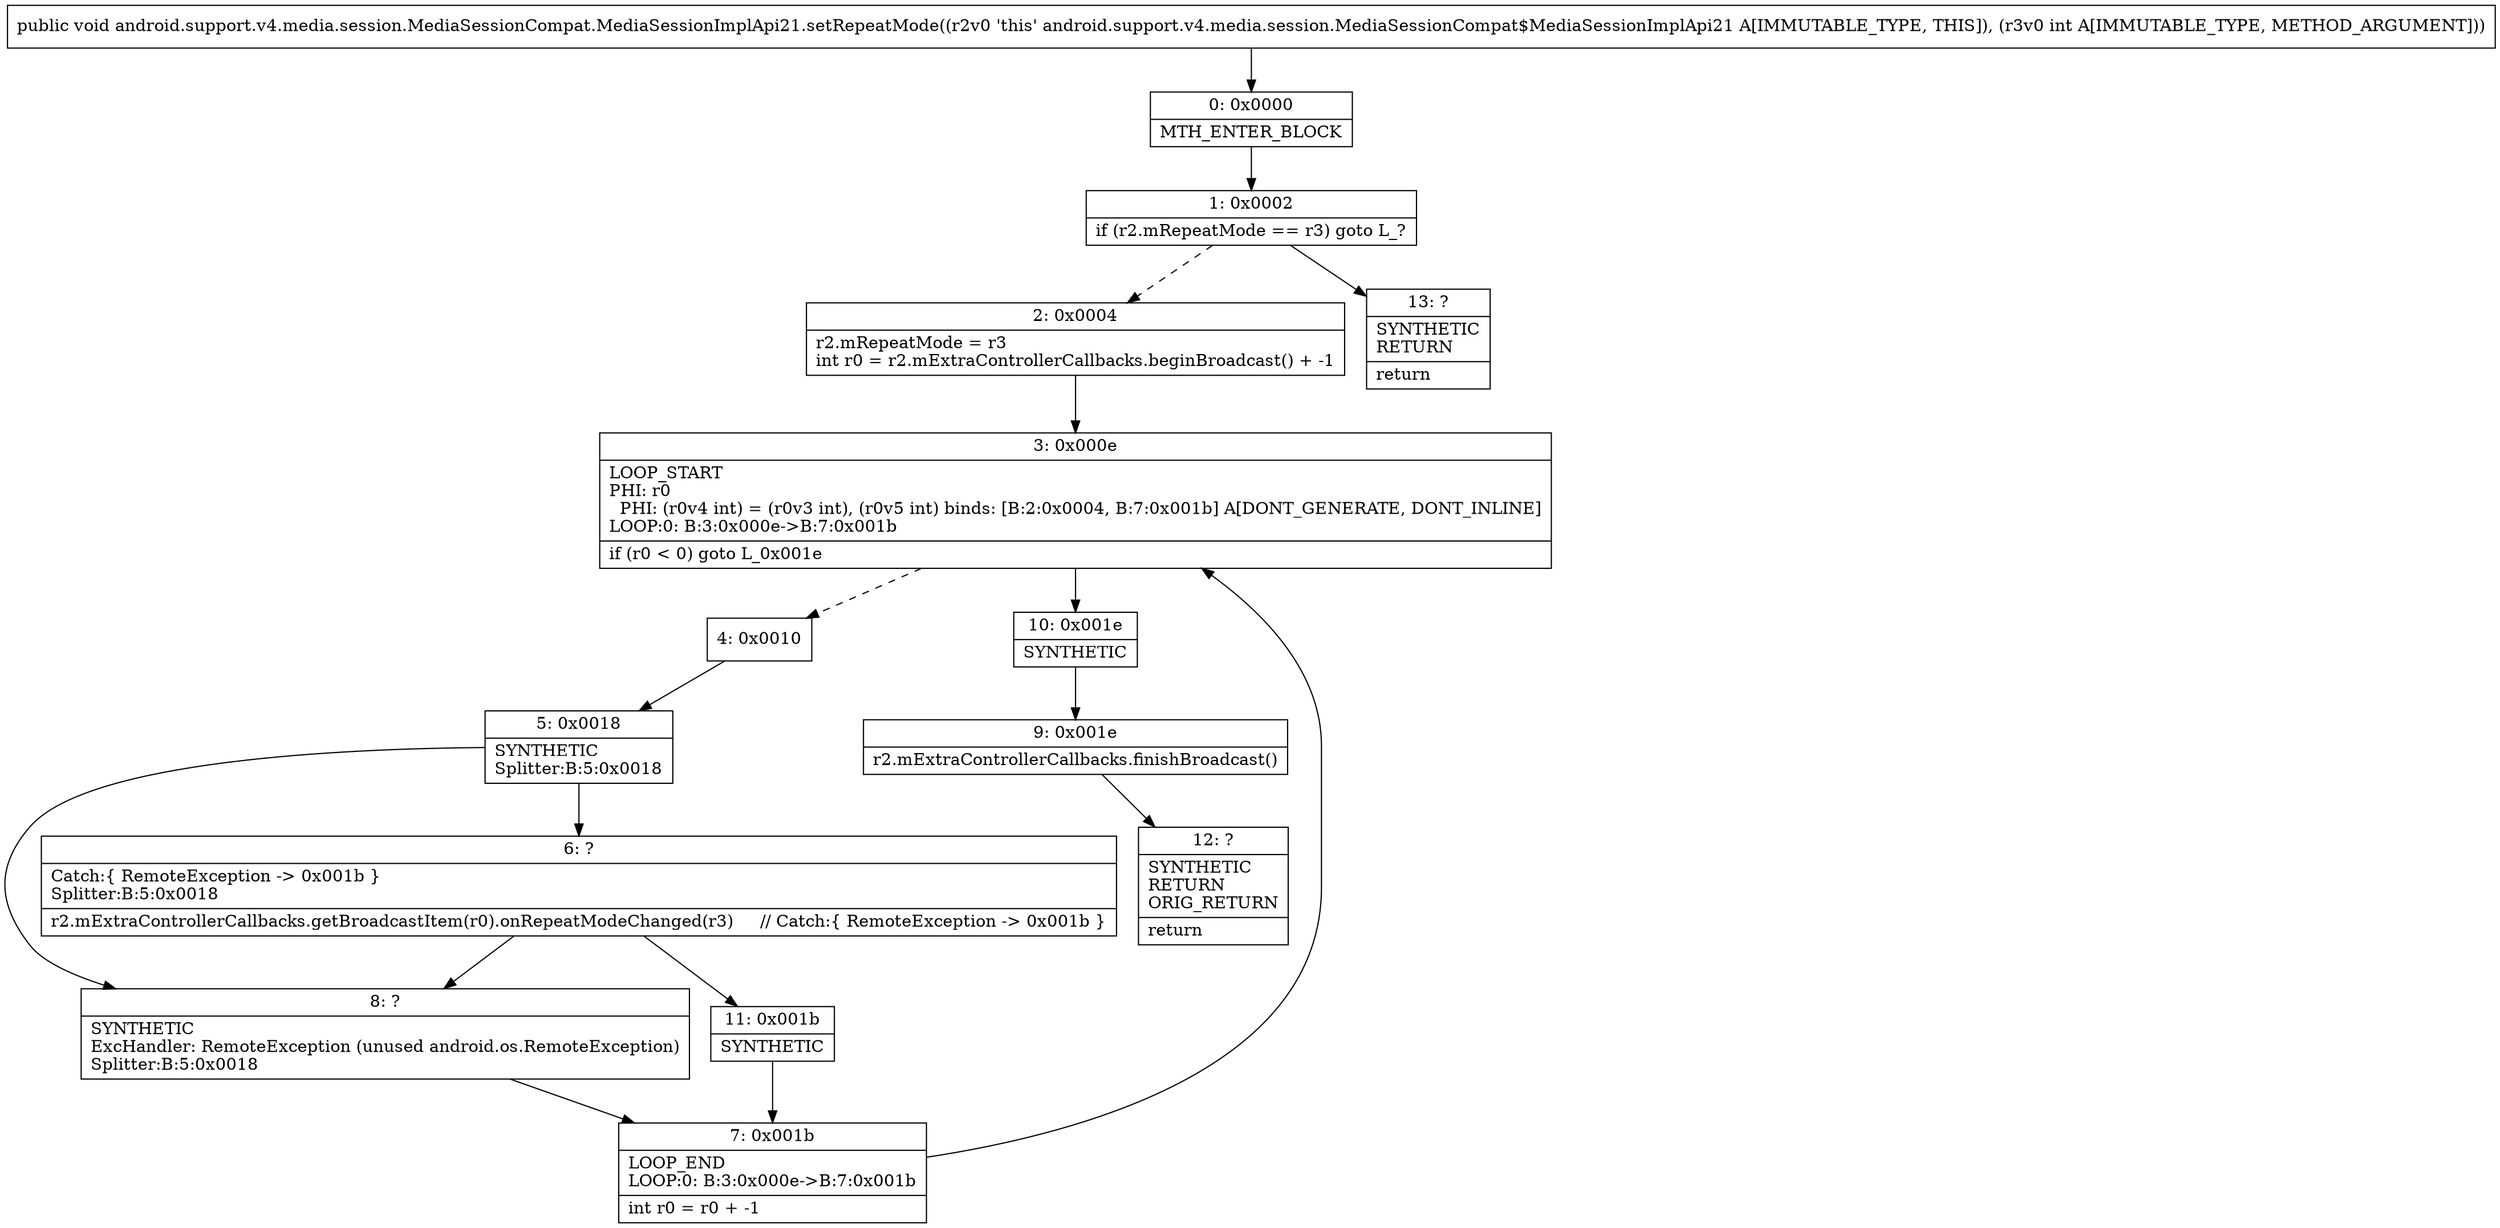 digraph "CFG forandroid.support.v4.media.session.MediaSessionCompat.MediaSessionImplApi21.setRepeatMode(I)V" {
Node_0 [shape=record,label="{0\:\ 0x0000|MTH_ENTER_BLOCK\l}"];
Node_1 [shape=record,label="{1\:\ 0x0002|if (r2.mRepeatMode == r3) goto L_?\l}"];
Node_2 [shape=record,label="{2\:\ 0x0004|r2.mRepeatMode = r3\lint r0 = r2.mExtraControllerCallbacks.beginBroadcast() + \-1\l}"];
Node_3 [shape=record,label="{3\:\ 0x000e|LOOP_START\lPHI: r0 \l  PHI: (r0v4 int) = (r0v3 int), (r0v5 int) binds: [B:2:0x0004, B:7:0x001b] A[DONT_GENERATE, DONT_INLINE]\lLOOP:0: B:3:0x000e\-\>B:7:0x001b\l|if (r0 \< 0) goto L_0x001e\l}"];
Node_4 [shape=record,label="{4\:\ 0x0010}"];
Node_5 [shape=record,label="{5\:\ 0x0018|SYNTHETIC\lSplitter:B:5:0x0018\l}"];
Node_6 [shape=record,label="{6\:\ ?|Catch:\{ RemoteException \-\> 0x001b \}\lSplitter:B:5:0x0018\l|r2.mExtraControllerCallbacks.getBroadcastItem(r0).onRepeatModeChanged(r3)     \/\/ Catch:\{ RemoteException \-\> 0x001b \}\l}"];
Node_7 [shape=record,label="{7\:\ 0x001b|LOOP_END\lLOOP:0: B:3:0x000e\-\>B:7:0x001b\l|int r0 = r0 + \-1\l}"];
Node_8 [shape=record,label="{8\:\ ?|SYNTHETIC\lExcHandler: RemoteException (unused android.os.RemoteException)\lSplitter:B:5:0x0018\l}"];
Node_9 [shape=record,label="{9\:\ 0x001e|r2.mExtraControllerCallbacks.finishBroadcast()\l}"];
Node_10 [shape=record,label="{10\:\ 0x001e|SYNTHETIC\l}"];
Node_11 [shape=record,label="{11\:\ 0x001b|SYNTHETIC\l}"];
Node_12 [shape=record,label="{12\:\ ?|SYNTHETIC\lRETURN\lORIG_RETURN\l|return\l}"];
Node_13 [shape=record,label="{13\:\ ?|SYNTHETIC\lRETURN\l|return\l}"];
MethodNode[shape=record,label="{public void android.support.v4.media.session.MediaSessionCompat.MediaSessionImplApi21.setRepeatMode((r2v0 'this' android.support.v4.media.session.MediaSessionCompat$MediaSessionImplApi21 A[IMMUTABLE_TYPE, THIS]), (r3v0 int A[IMMUTABLE_TYPE, METHOD_ARGUMENT])) }"];
MethodNode -> Node_0;
Node_0 -> Node_1;
Node_1 -> Node_2[style=dashed];
Node_1 -> Node_13;
Node_2 -> Node_3;
Node_3 -> Node_4[style=dashed];
Node_3 -> Node_10;
Node_4 -> Node_5;
Node_5 -> Node_6;
Node_5 -> Node_8;
Node_6 -> Node_8;
Node_6 -> Node_11;
Node_7 -> Node_3;
Node_8 -> Node_7;
Node_9 -> Node_12;
Node_10 -> Node_9;
Node_11 -> Node_7;
}

